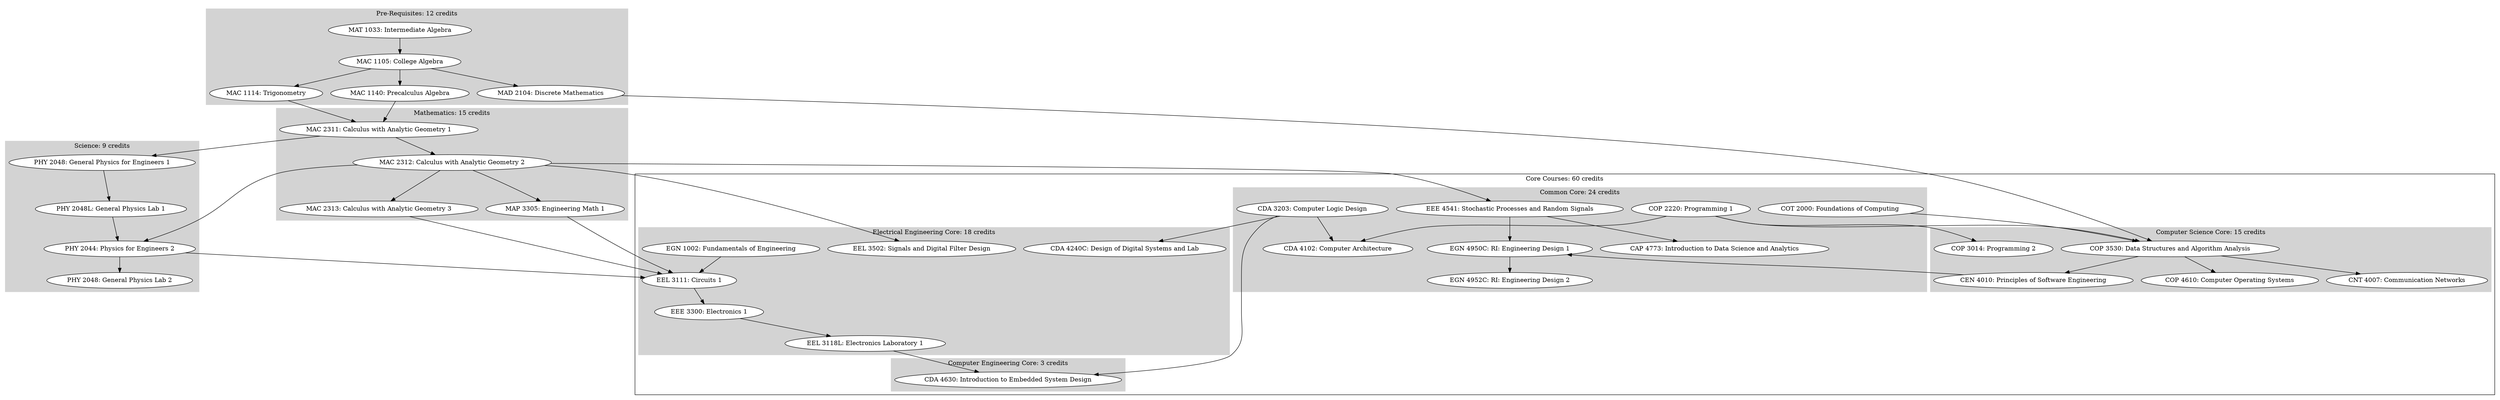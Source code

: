 digraph G {
    CAP_4773 [
        fillcolor = white,
        label = "CAP 4773: Introduction to Data Science and Analytics",
        style = filled
    ]
    
    CDA_3203 [
        fillcolor = white,
        label = "CDA 3203: Computer Logic Design",
        style = filled
    ]
    
    CDA_4102 [
        fillcolor = white,
        label = "CDA 4102: Computer Architecture",
        style = filled
    ]
    
    CDA_4240C [
        fillcolor = white,
        label = "CDA 4240C: Design of Digital Systems and Lab",
        style = filled
    ]
    
    CDA_4630 [
        fillcolor = white,
        label = "CDA 4630: Introduction to Embedded System Design",
        style = filled
    ]
    
    CEN_4010 [
        fillcolor = white,
        label = "CEN 4010: Principles of Software Engineering",
        style = filled
    ]
    
    CNT_4007 [
        fillcolor = white,
        label = "CNT 4007: Communication Networks",
        style = filled
    ]
    
    COP_2220 [
        fillcolor = white,
        label = "COP 2220: Programming 1",
        style = filled
    ]
    
    COP_3014 [
        fillcolor = white,
        label = "COP 3014: Programming 2",
        style = filled
    ]
    
    COP_3530 [
        fillcolor = white,
        label = "COP 3530: Data Structures and Algorithm Analysis",
        style = filled
    ]
    
    COP_4610 [
        fillcolor = white,
        label = "COP 4610: Computer Operating Systems",
        style = filled
    ]
    
    COT_2000 [
        fillcolor = white,
        label = "COT 2000: Foundations of Computing ",
        style = filled
    ]
    
    EEE_3300 [
        fillcolor = white,
        label = "EEE 3300: Electronics 1",
        style = filled
    ]
    
    EEL_3111 [
        fillcolor = white,
        label = "EEL 3111: Circuits 1",
        style = filled
    ]
    
    EEL_3118L [
        fillcolor = white,
        label = "EEL 3118L: Electronics Laboratory 1",
        style = filled
    ]
    
    EEL_3502 [
        fillcolor = white,
        label = "EEL 3502: Signals and Digital Filter Design",
        style = filled
    ]
    
    EGN_1002 [
        fillcolor = white,
        label = "EGN 1002: Fundamentals of Engineering",
        style = filled
    ]
    
    EGN_4950C [
        fillcolor = white,
        label = "EGN 4950C: RI: Engineering Design 1",
        style = filled
    ]
    
    EGN_4952C [
        fillcolor = white,
        label = "EGN 4952C: RI: Engineering Design 2",
        style = filled
    ]
    
    EEE_4541 [
        fillcolor = white,
        label = "EEE 4541: Stochastic Processes and Random Signals",
        style = filled
    ]

    MAC_1105 [
        fillcolor = white,
        label = "MAC 1105: College Algebra",
        style = filled
    ]
    
    MAC_1114 [
        fillcolor = white,
        label = "MAC 1114: Trigonometry",
        style = filled
    ]
    
    MAC_1140 [
        fillcolor = white,
        label = "MAC 1140: Precalculus Algebra",
        style = filled
    ]

    MAC_2311 [
        fillcolor = white,
        label = "MAC 2311: Calculus with Analytic Geometry 1",
        style = filled
    ]
    
    MAC_2312 [
        fillcolor = white,
        label = "MAC 2312: Calculus with Analytic Geometry 2",
        style = filled
    ]
    
    MAC_2313 [
        fillcolor = white,
        label = "MAC 2313: Calculus with Analytic Geometry 3",
        style = filled
    ]
    
    MAD_2104 [
        fillcolor = white,
        label = "MAD 2104: Discrete Mathematics",
        style = filled
    ]
    
    MAP_3305 [
        fillcolor = white,
        label = "MAP 3305: Engineering Math 1",
        style = filled
    ]

    MAT_1033 [
        fillcolor = white,
        label = "MAT 1033: Intermediate Algebra",
        style = filled
    ]

    PHY_2048 [
        fillcolor = white,
        label = "PHY 2048: General Physics for Engineers 1",
        style = filled
    ]

    PHY_2048L [
        fillcolor = white,
        label = "PHY 2048L: General Physics Lab 1",
        style = filled
    ]

    PHY_2044 [
        fillcolor = white,
        label = "PHY 2044: Physics for Engineers 2",
        style = filled
    ]

    PHY_2049L [
        fillcolor = white,
        label = "PHY 2048: General Physics Lab 2",
        style = filled
    ]

    subgraph cluster_0 {
        color = invis

        subgraph cluster_0 {
            color = lightgrey
            label = "Pre-Requisites: 12 credits"
            style = filled
            
            node [
                color = white,
                style = filled
            ]

            MAC_1105  -> MAC_1114
            MAC_1105  -> MAC_1140
            MAC_1105  -> MAD_2104

            MAT_1033  -> MAC_1105
        }

        subgraph cluster_1 {
            color = lightgrey
            label = "Mathematics: 15 credits"
            style = filled
            
            node [
                color = white,
                style = filled
            ]

            MAC_2311  -> MAC_2312
            MAC_2312  -> MAC_2313
            MAC_2312  -> MAP_3305
        }

        MAC_1114  -> MAC_2311
        MAC_1140  -> MAC_2311
    }

    subgraph cluster_1 {
        color = lightgrey
        label = "Science: 9 credits"
        style = filled
        
        node [
            color = white,
            style = filled
        ]

        PHY_2048  -> PHY_2048L
        PHY_2048L -> PHY_2044
        PHY_2044  -> PHY_2049L
    }

    subgraph cluster_2 {
        label = "Core Courses: 60 credits"
        
        subgraph cluster_0 {
            color = lightgrey
            label = "Common Core: 24 credits"
            style = filled

            node [
                color = white,
                style = filled
            ]

            COT_2000

            CDA_3203  -> CDA_4102
            
            COP_2220  -> CDA_4102
            
            EEE_4541  -> CAP_4773
            EEE_4541  -> EGN_4950C

            EGN_4950C -> EGN_4952C
        }

        subgraph cluster_1 {
            color = lightgrey
            label = "Computer Science Core: 15 credits"
            style = filled

            node [
                color = white,
                style = filled
            ]

            COP_3530  -> CEN_4010
            COP_3530  -> CNT_4007
            COP_3530  -> COP_4610

            COP_3014
            
            COP_4610
        }

        subgraph cluster_2 {
            color = lightgrey
            label = "Electrical Engineering Core: 18 credits"
            style = filled

            node [
                color = white,
                style = filled
            ]

            CDA_3203  -> CDA_4240C

            EEE_3300  -> EEL_3118L

            EEL_3111  -> EEE_3300

            EGN_1002  -> EEL_3111

            MAC_2312  -> EEL_3502
            MAC_2313  -> EEL_3111

            MAP_3305  -> EEL_3111

            PHY_2044  -> EEL_3111
        }

        subgraph cluster_3 {
            color = lightgrey
            label = "Computer Engineering Core: 3 credits"
            style = filled

            node [
                color = white,
                style = filled
            ]

            CDA_3203  -> CDA_4630

            EEL_3118L -> CDA_4630
        }

        CEN_4010  -> EGN_4950C

        COP_2220  -> COP_3014
        COP_2220  -> COP_3530

        COT_2000  -> COP_3530
    }

    MAC_2311  -> PHY_2048
    MAC_2312  -> EEE_4541
    MAC_2312  -> PHY_2044

    MAD_2104  -> COP_3530
}